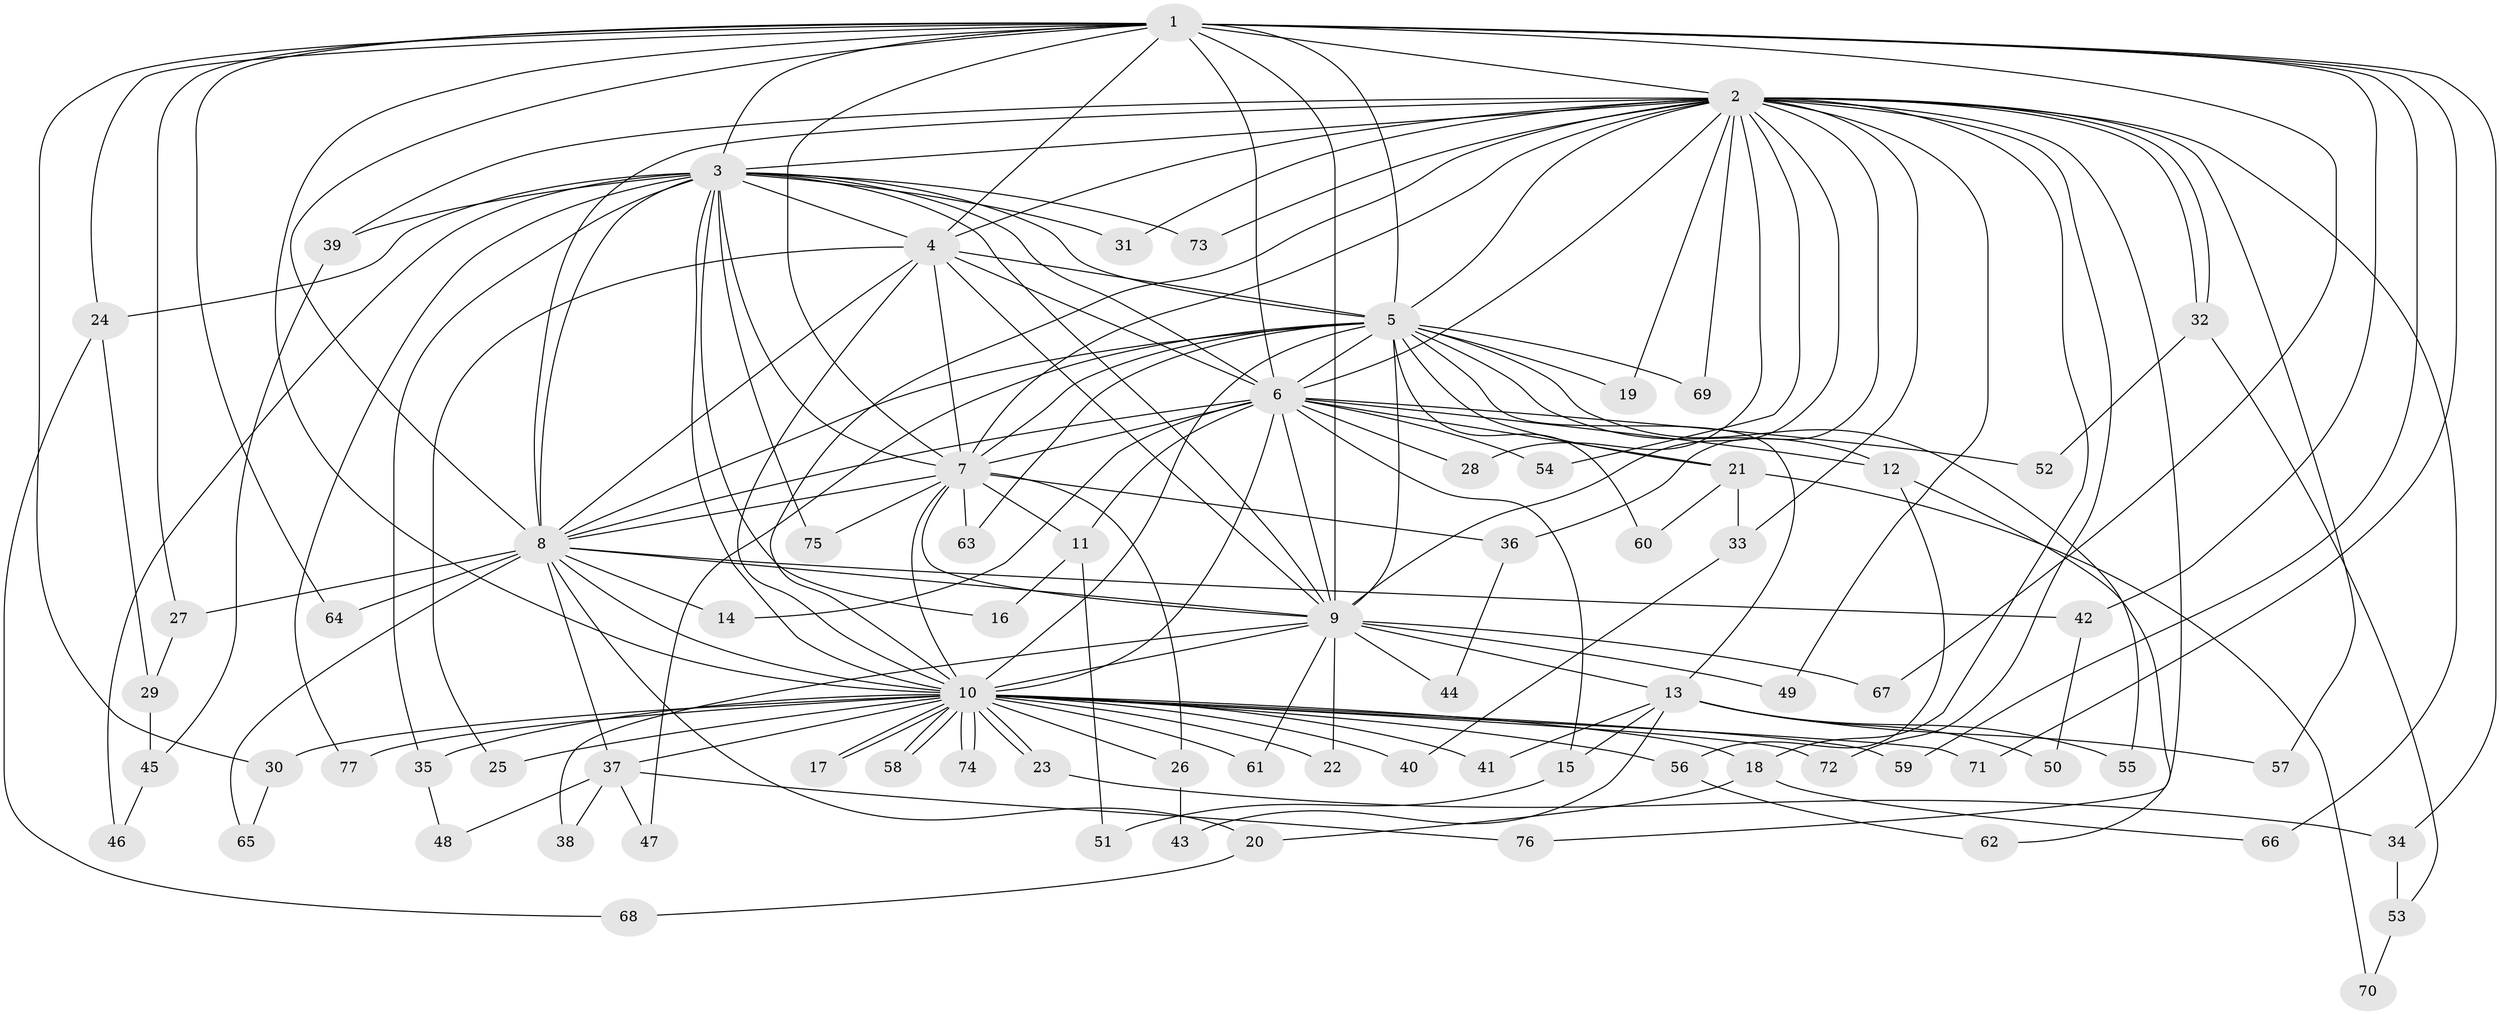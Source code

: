 // coarse degree distribution, {11: 0.02127659574468085, 13: 0.0425531914893617, 4: 0.10638297872340426, 2: 0.2765957446808511, 26: 0.02127659574468085, 1: 0.0851063829787234, 14: 0.02127659574468085, 3: 0.2978723404255319, 6: 0.02127659574468085, 19: 0.02127659574468085, 7: 0.02127659574468085, 15: 0.02127659574468085, 12: 0.02127659574468085, 16: 0.02127659574468085}
// Generated by graph-tools (version 1.1) at 2025/36/03/04/25 23:36:24]
// undirected, 77 vertices, 179 edges
graph export_dot {
  node [color=gray90,style=filled];
  1;
  2;
  3;
  4;
  5;
  6;
  7;
  8;
  9;
  10;
  11;
  12;
  13;
  14;
  15;
  16;
  17;
  18;
  19;
  20;
  21;
  22;
  23;
  24;
  25;
  26;
  27;
  28;
  29;
  30;
  31;
  32;
  33;
  34;
  35;
  36;
  37;
  38;
  39;
  40;
  41;
  42;
  43;
  44;
  45;
  46;
  47;
  48;
  49;
  50;
  51;
  52;
  53;
  54;
  55;
  56;
  57;
  58;
  59;
  60;
  61;
  62;
  63;
  64;
  65;
  66;
  67;
  68;
  69;
  70;
  71;
  72;
  73;
  74;
  75;
  76;
  77;
  1 -- 2;
  1 -- 3;
  1 -- 4;
  1 -- 5;
  1 -- 6;
  1 -- 7;
  1 -- 8;
  1 -- 9;
  1 -- 10;
  1 -- 24;
  1 -- 27;
  1 -- 30;
  1 -- 34;
  1 -- 42;
  1 -- 59;
  1 -- 64;
  1 -- 67;
  1 -- 71;
  2 -- 3;
  2 -- 4;
  2 -- 5;
  2 -- 6;
  2 -- 7;
  2 -- 8;
  2 -- 9;
  2 -- 10;
  2 -- 18;
  2 -- 19;
  2 -- 28;
  2 -- 31;
  2 -- 32;
  2 -- 32;
  2 -- 33;
  2 -- 36;
  2 -- 39;
  2 -- 49;
  2 -- 54;
  2 -- 57;
  2 -- 66;
  2 -- 69;
  2 -- 72;
  2 -- 73;
  2 -- 76;
  3 -- 4;
  3 -- 5;
  3 -- 6;
  3 -- 7;
  3 -- 8;
  3 -- 9;
  3 -- 10;
  3 -- 16;
  3 -- 24;
  3 -- 31;
  3 -- 35;
  3 -- 39;
  3 -- 46;
  3 -- 73;
  3 -- 75;
  3 -- 77;
  4 -- 5;
  4 -- 6;
  4 -- 7;
  4 -- 8;
  4 -- 9;
  4 -- 10;
  4 -- 25;
  5 -- 6;
  5 -- 7;
  5 -- 8;
  5 -- 9;
  5 -- 10;
  5 -- 12;
  5 -- 13;
  5 -- 19;
  5 -- 21;
  5 -- 47;
  5 -- 55;
  5 -- 60;
  5 -- 63;
  5 -- 69;
  6 -- 7;
  6 -- 8;
  6 -- 9;
  6 -- 10;
  6 -- 11;
  6 -- 12;
  6 -- 14;
  6 -- 15;
  6 -- 21;
  6 -- 28;
  6 -- 52;
  6 -- 54;
  7 -- 8;
  7 -- 9;
  7 -- 10;
  7 -- 11;
  7 -- 26;
  7 -- 36;
  7 -- 63;
  7 -- 75;
  8 -- 9;
  8 -- 10;
  8 -- 14;
  8 -- 20;
  8 -- 27;
  8 -- 37;
  8 -- 42;
  8 -- 64;
  8 -- 65;
  9 -- 10;
  9 -- 13;
  9 -- 22;
  9 -- 38;
  9 -- 44;
  9 -- 49;
  9 -- 61;
  9 -- 67;
  10 -- 17;
  10 -- 17;
  10 -- 18;
  10 -- 22;
  10 -- 23;
  10 -- 23;
  10 -- 25;
  10 -- 26;
  10 -- 30;
  10 -- 35;
  10 -- 37;
  10 -- 40;
  10 -- 41;
  10 -- 56;
  10 -- 58;
  10 -- 58;
  10 -- 59;
  10 -- 61;
  10 -- 71;
  10 -- 72;
  10 -- 74;
  10 -- 74;
  10 -- 77;
  11 -- 16;
  11 -- 51;
  12 -- 56;
  12 -- 62;
  13 -- 15;
  13 -- 41;
  13 -- 43;
  13 -- 50;
  13 -- 55;
  13 -- 57;
  15 -- 51;
  18 -- 20;
  18 -- 66;
  20 -- 68;
  21 -- 33;
  21 -- 60;
  21 -- 70;
  23 -- 34;
  24 -- 29;
  24 -- 68;
  26 -- 43;
  27 -- 29;
  29 -- 45;
  30 -- 65;
  32 -- 52;
  32 -- 53;
  33 -- 40;
  34 -- 53;
  35 -- 48;
  36 -- 44;
  37 -- 38;
  37 -- 47;
  37 -- 48;
  37 -- 76;
  39 -- 45;
  42 -- 50;
  45 -- 46;
  53 -- 70;
  56 -- 62;
}
